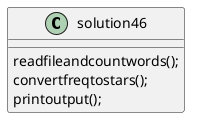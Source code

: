 @startuml
'https://plantuml.com/class-diagram

class solution46{

readfileandcountwords();
convertfreqtostars();
printoutput();

}

@enduml